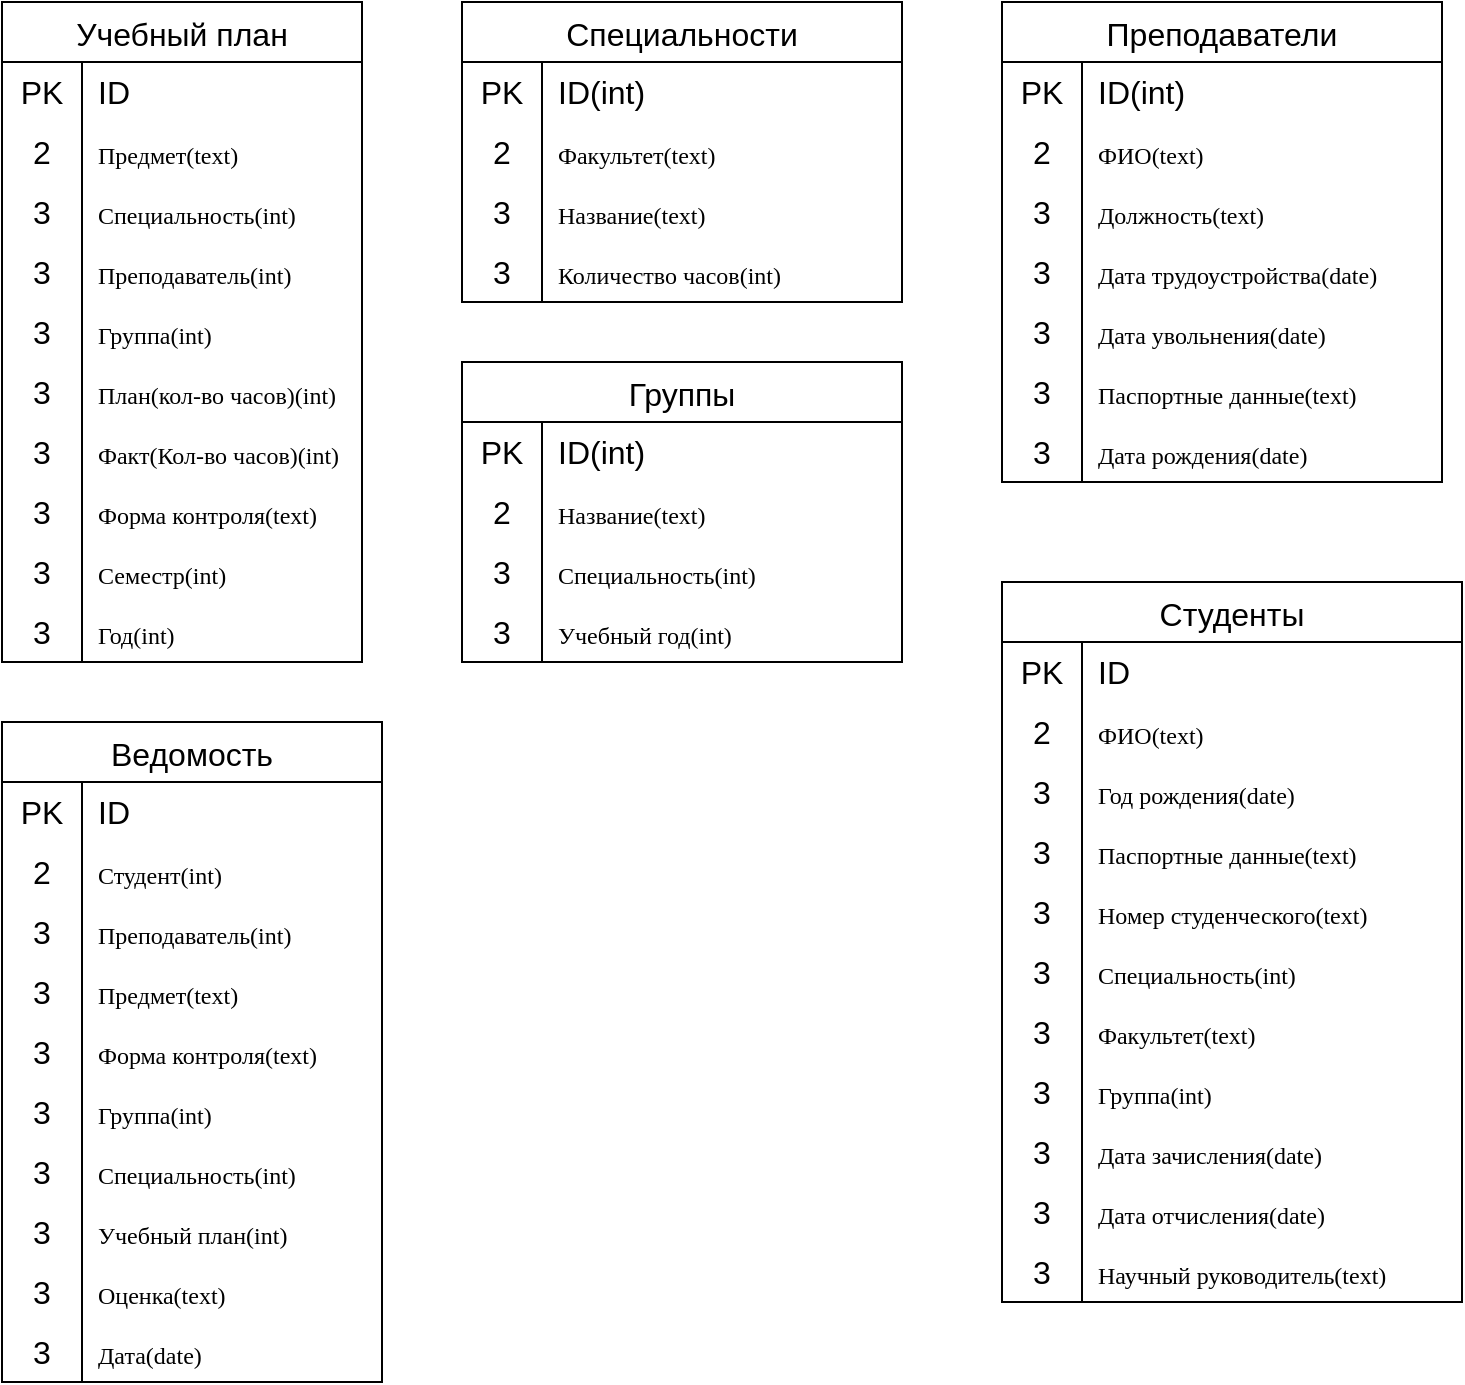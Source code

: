 <mxfile version="24.3.1" type="github">
  <diagram name="Page-1" id="2ca16b54-16f6-2749-3443-fa8db7711227">
    <mxGraphModel dx="772" dy="1377" grid="1" gridSize="10" guides="1" tooltips="1" connect="1" arrows="1" fold="1" page="1" pageScale="1" pageWidth="1100" pageHeight="850" background="none" math="0" shadow="0">
      <root>
        <mxCell id="0" />
        <mxCell id="1" parent="0" />
        <mxCell id="u-qPDip1wJhZ4_mHXigb-9" value="Учебный план" style="shape=table;startSize=30;container=1;collapsible=0;childLayout=tableLayout;fixedRows=1;rowLines=0;fontStyle=0;strokeColor=default;fontSize=16;" vertex="1" parent="1">
          <mxGeometry x="100" y="-800" width="180" height="330" as="geometry" />
        </mxCell>
        <mxCell id="u-qPDip1wJhZ4_mHXigb-10" value="" style="shape=tableRow;horizontal=0;startSize=0;swimlaneHead=0;swimlaneBody=0;top=0;left=0;bottom=0;right=0;collapsible=0;dropTarget=0;fillColor=none;points=[[0,0.5],[1,0.5]];portConstraint=eastwest;strokeColor=inherit;fontSize=16;" vertex="1" parent="u-qPDip1wJhZ4_mHXigb-9">
          <mxGeometry y="30" width="180" height="30" as="geometry" />
        </mxCell>
        <mxCell id="u-qPDip1wJhZ4_mHXigb-11" value="PK" style="shape=partialRectangle;html=1;whiteSpace=wrap;connectable=0;fillColor=none;top=0;left=0;bottom=0;right=0;overflow=hidden;pointerEvents=1;strokeColor=inherit;fontSize=16;" vertex="1" parent="u-qPDip1wJhZ4_mHXigb-10">
          <mxGeometry width="40" height="30" as="geometry">
            <mxRectangle width="40" height="30" as="alternateBounds" />
          </mxGeometry>
        </mxCell>
        <mxCell id="u-qPDip1wJhZ4_mHXigb-12" value="ID" style="shape=partialRectangle;html=1;whiteSpace=wrap;connectable=0;fillColor=none;top=0;left=0;bottom=0;right=0;align=left;spacingLeft=6;overflow=hidden;strokeColor=inherit;fontSize=16;" vertex="1" parent="u-qPDip1wJhZ4_mHXigb-10">
          <mxGeometry x="40" width="140" height="30" as="geometry">
            <mxRectangle width="140" height="30" as="alternateBounds" />
          </mxGeometry>
        </mxCell>
        <mxCell id="u-qPDip1wJhZ4_mHXigb-13" value="" style="shape=tableRow;horizontal=0;startSize=0;swimlaneHead=0;swimlaneBody=0;top=0;left=0;bottom=0;right=0;collapsible=0;dropTarget=0;fillColor=none;points=[[0,0.5],[1,0.5]];portConstraint=eastwest;strokeColor=inherit;fontSize=16;" vertex="1" parent="u-qPDip1wJhZ4_mHXigb-9">
          <mxGeometry y="60" width="180" height="30" as="geometry" />
        </mxCell>
        <mxCell id="u-qPDip1wJhZ4_mHXigb-14" value="2" style="shape=partialRectangle;html=1;whiteSpace=wrap;connectable=0;fillColor=none;top=0;left=0;bottom=0;right=0;overflow=hidden;strokeColor=inherit;fontSize=16;" vertex="1" parent="u-qPDip1wJhZ4_mHXigb-13">
          <mxGeometry width="40" height="30" as="geometry">
            <mxRectangle width="40" height="30" as="alternateBounds" />
          </mxGeometry>
        </mxCell>
        <mxCell id="u-qPDip1wJhZ4_mHXigb-15" value="&lt;span style=&quot;font-family: Verdana; font-size: 12px; text-wrap: nowrap;&quot;&gt;Предмет(text)&lt;/span&gt;" style="shape=partialRectangle;html=1;whiteSpace=wrap;connectable=0;fillColor=none;top=0;left=0;bottom=0;right=0;align=left;spacingLeft=6;overflow=hidden;strokeColor=inherit;fontSize=16;" vertex="1" parent="u-qPDip1wJhZ4_mHXigb-13">
          <mxGeometry x="40" width="140" height="30" as="geometry">
            <mxRectangle width="140" height="30" as="alternateBounds" />
          </mxGeometry>
        </mxCell>
        <mxCell id="u-qPDip1wJhZ4_mHXigb-16" value="" style="shape=tableRow;horizontal=0;startSize=0;swimlaneHead=0;swimlaneBody=0;top=0;left=0;bottom=0;right=0;collapsible=0;dropTarget=0;fillColor=none;points=[[0,0.5],[1,0.5]];portConstraint=eastwest;strokeColor=inherit;fontSize=16;" vertex="1" parent="u-qPDip1wJhZ4_mHXigb-9">
          <mxGeometry y="90" width="180" height="30" as="geometry" />
        </mxCell>
        <mxCell id="u-qPDip1wJhZ4_mHXigb-17" value="3" style="shape=partialRectangle;html=1;whiteSpace=wrap;connectable=0;fillColor=none;top=0;left=0;bottom=0;right=0;overflow=hidden;strokeColor=inherit;fontSize=16;" vertex="1" parent="u-qPDip1wJhZ4_mHXigb-16">
          <mxGeometry width="40" height="30" as="geometry">
            <mxRectangle width="40" height="30" as="alternateBounds" />
          </mxGeometry>
        </mxCell>
        <mxCell id="u-qPDip1wJhZ4_mHXigb-18" value="&lt;span style=&quot;font-family: Verdana; font-size: 12px; text-wrap: nowrap;&quot;&gt;Специальность(int)&lt;/span&gt;" style="shape=partialRectangle;html=1;whiteSpace=wrap;connectable=0;fillColor=none;top=0;left=0;bottom=0;right=0;align=left;spacingLeft=6;overflow=hidden;strokeColor=inherit;fontSize=16;" vertex="1" parent="u-qPDip1wJhZ4_mHXigb-16">
          <mxGeometry x="40" width="140" height="30" as="geometry">
            <mxRectangle width="140" height="30" as="alternateBounds" />
          </mxGeometry>
        </mxCell>
        <mxCell id="u-qPDip1wJhZ4_mHXigb-19" value="" style="shape=tableRow;horizontal=0;startSize=0;swimlaneHead=0;swimlaneBody=0;top=0;left=0;bottom=0;right=0;collapsible=0;dropTarget=0;fillColor=none;points=[[0,0.5],[1,0.5]];portConstraint=eastwest;strokeColor=inherit;fontSize=16;" vertex="1" parent="u-qPDip1wJhZ4_mHXigb-9">
          <mxGeometry y="120" width="180" height="30" as="geometry" />
        </mxCell>
        <mxCell id="u-qPDip1wJhZ4_mHXigb-20" value="3" style="shape=partialRectangle;html=1;whiteSpace=wrap;connectable=0;fillColor=none;top=0;left=0;bottom=0;right=0;overflow=hidden;strokeColor=inherit;fontSize=16;" vertex="1" parent="u-qPDip1wJhZ4_mHXigb-19">
          <mxGeometry width="40" height="30" as="geometry">
            <mxRectangle width="40" height="30" as="alternateBounds" />
          </mxGeometry>
        </mxCell>
        <mxCell id="u-qPDip1wJhZ4_mHXigb-21" value="&lt;span style=&quot;font-family: Verdana; font-size: 12px; text-wrap: nowrap;&quot;&gt;Преподаватель(int)&lt;/span&gt;" style="shape=partialRectangle;html=1;whiteSpace=wrap;connectable=0;fillColor=none;top=0;left=0;bottom=0;right=0;align=left;spacingLeft=6;overflow=hidden;strokeColor=inherit;fontSize=16;" vertex="1" parent="u-qPDip1wJhZ4_mHXigb-19">
          <mxGeometry x="40" width="140" height="30" as="geometry">
            <mxRectangle width="140" height="30" as="alternateBounds" />
          </mxGeometry>
        </mxCell>
        <mxCell id="u-qPDip1wJhZ4_mHXigb-22" value="" style="shape=tableRow;horizontal=0;startSize=0;swimlaneHead=0;swimlaneBody=0;top=0;left=0;bottom=0;right=0;collapsible=0;dropTarget=0;fillColor=none;points=[[0,0.5],[1,0.5]];portConstraint=eastwest;strokeColor=inherit;fontSize=16;" vertex="1" parent="u-qPDip1wJhZ4_mHXigb-9">
          <mxGeometry y="150" width="180" height="30" as="geometry" />
        </mxCell>
        <mxCell id="u-qPDip1wJhZ4_mHXigb-23" value="3" style="shape=partialRectangle;html=1;whiteSpace=wrap;connectable=0;fillColor=none;top=0;left=0;bottom=0;right=0;overflow=hidden;strokeColor=inherit;fontSize=16;" vertex="1" parent="u-qPDip1wJhZ4_mHXigb-22">
          <mxGeometry width="40" height="30" as="geometry">
            <mxRectangle width="40" height="30" as="alternateBounds" />
          </mxGeometry>
        </mxCell>
        <mxCell id="u-qPDip1wJhZ4_mHXigb-24" value="&lt;span style=&quot;font-family: Verdana; font-size: 12px; text-wrap: nowrap;&quot;&gt;Группа(int)&lt;/span&gt;" style="shape=partialRectangle;html=1;whiteSpace=wrap;connectable=0;fillColor=none;top=0;left=0;bottom=0;right=0;align=left;spacingLeft=6;overflow=hidden;strokeColor=inherit;fontSize=16;" vertex="1" parent="u-qPDip1wJhZ4_mHXigb-22">
          <mxGeometry x="40" width="140" height="30" as="geometry">
            <mxRectangle width="140" height="30" as="alternateBounds" />
          </mxGeometry>
        </mxCell>
        <mxCell id="u-qPDip1wJhZ4_mHXigb-25" value="" style="shape=tableRow;horizontal=0;startSize=0;swimlaneHead=0;swimlaneBody=0;top=0;left=0;bottom=0;right=0;collapsible=0;dropTarget=0;fillColor=none;points=[[0,0.5],[1,0.5]];portConstraint=eastwest;strokeColor=inherit;fontSize=16;" vertex="1" parent="u-qPDip1wJhZ4_mHXigb-9">
          <mxGeometry y="180" width="180" height="30" as="geometry" />
        </mxCell>
        <mxCell id="u-qPDip1wJhZ4_mHXigb-26" value="3" style="shape=partialRectangle;html=1;whiteSpace=wrap;connectable=0;fillColor=none;top=0;left=0;bottom=0;right=0;overflow=hidden;strokeColor=inherit;fontSize=16;" vertex="1" parent="u-qPDip1wJhZ4_mHXigb-25">
          <mxGeometry width="40" height="30" as="geometry">
            <mxRectangle width="40" height="30" as="alternateBounds" />
          </mxGeometry>
        </mxCell>
        <mxCell id="u-qPDip1wJhZ4_mHXigb-27" value="&lt;span style=&quot;font-family: Verdana; font-size: 12px; text-wrap: nowrap;&quot;&gt;План(кол-во часов)(int)&lt;/span&gt;" style="shape=partialRectangle;html=1;whiteSpace=wrap;connectable=0;fillColor=none;top=0;left=0;bottom=0;right=0;align=left;spacingLeft=6;overflow=hidden;strokeColor=inherit;fontSize=16;" vertex="1" parent="u-qPDip1wJhZ4_mHXigb-25">
          <mxGeometry x="40" width="140" height="30" as="geometry">
            <mxRectangle width="140" height="30" as="alternateBounds" />
          </mxGeometry>
        </mxCell>
        <mxCell id="u-qPDip1wJhZ4_mHXigb-28" value="" style="shape=tableRow;horizontal=0;startSize=0;swimlaneHead=0;swimlaneBody=0;top=0;left=0;bottom=0;right=0;collapsible=0;dropTarget=0;fillColor=none;points=[[0,0.5],[1,0.5]];portConstraint=eastwest;strokeColor=inherit;fontSize=16;" vertex="1" parent="u-qPDip1wJhZ4_mHXigb-9">
          <mxGeometry y="210" width="180" height="30" as="geometry" />
        </mxCell>
        <mxCell id="u-qPDip1wJhZ4_mHXigb-29" value="3" style="shape=partialRectangle;html=1;whiteSpace=wrap;connectable=0;fillColor=none;top=0;left=0;bottom=0;right=0;overflow=hidden;strokeColor=inherit;fontSize=16;" vertex="1" parent="u-qPDip1wJhZ4_mHXigb-28">
          <mxGeometry width="40" height="30" as="geometry">
            <mxRectangle width="40" height="30" as="alternateBounds" />
          </mxGeometry>
        </mxCell>
        <mxCell id="u-qPDip1wJhZ4_mHXigb-30" value="&lt;span style=&quot;font-family: Verdana; font-size: 12px; text-wrap: nowrap;&quot;&gt;Факт(Кол-во часов)(int)&lt;/span&gt;" style="shape=partialRectangle;html=1;whiteSpace=wrap;connectable=0;fillColor=none;top=0;left=0;bottom=0;right=0;align=left;spacingLeft=6;overflow=hidden;strokeColor=inherit;fontSize=16;" vertex="1" parent="u-qPDip1wJhZ4_mHXigb-28">
          <mxGeometry x="40" width="140" height="30" as="geometry">
            <mxRectangle width="140" height="30" as="alternateBounds" />
          </mxGeometry>
        </mxCell>
        <mxCell id="u-qPDip1wJhZ4_mHXigb-31" value="" style="shape=tableRow;horizontal=0;startSize=0;swimlaneHead=0;swimlaneBody=0;top=0;left=0;bottom=0;right=0;collapsible=0;dropTarget=0;fillColor=none;points=[[0,0.5],[1,0.5]];portConstraint=eastwest;strokeColor=inherit;fontSize=16;" vertex="1" parent="u-qPDip1wJhZ4_mHXigb-9">
          <mxGeometry y="240" width="180" height="30" as="geometry" />
        </mxCell>
        <mxCell id="u-qPDip1wJhZ4_mHXigb-32" value="3" style="shape=partialRectangle;html=1;whiteSpace=wrap;connectable=0;fillColor=none;top=0;left=0;bottom=0;right=0;overflow=hidden;strokeColor=inherit;fontSize=16;" vertex="1" parent="u-qPDip1wJhZ4_mHXigb-31">
          <mxGeometry width="40" height="30" as="geometry">
            <mxRectangle width="40" height="30" as="alternateBounds" />
          </mxGeometry>
        </mxCell>
        <mxCell id="u-qPDip1wJhZ4_mHXigb-33" value="&lt;span style=&quot;font-family: Verdana; font-size: 12px; text-wrap: nowrap;&quot;&gt;Форма контроля(text)&lt;/span&gt;" style="shape=partialRectangle;html=1;whiteSpace=wrap;connectable=0;fillColor=none;top=0;left=0;bottom=0;right=0;align=left;spacingLeft=6;overflow=hidden;strokeColor=inherit;fontSize=16;" vertex="1" parent="u-qPDip1wJhZ4_mHXigb-31">
          <mxGeometry x="40" width="140" height="30" as="geometry">
            <mxRectangle width="140" height="30" as="alternateBounds" />
          </mxGeometry>
        </mxCell>
        <mxCell id="u-qPDip1wJhZ4_mHXigb-34" value="" style="shape=tableRow;horizontal=0;startSize=0;swimlaneHead=0;swimlaneBody=0;top=0;left=0;bottom=0;right=0;collapsible=0;dropTarget=0;fillColor=none;points=[[0,0.5],[1,0.5]];portConstraint=eastwest;strokeColor=inherit;fontSize=16;" vertex="1" parent="u-qPDip1wJhZ4_mHXigb-9">
          <mxGeometry y="270" width="180" height="30" as="geometry" />
        </mxCell>
        <mxCell id="u-qPDip1wJhZ4_mHXigb-35" value="3" style="shape=partialRectangle;html=1;whiteSpace=wrap;connectable=0;fillColor=none;top=0;left=0;bottom=0;right=0;overflow=hidden;strokeColor=inherit;fontSize=16;" vertex="1" parent="u-qPDip1wJhZ4_mHXigb-34">
          <mxGeometry width="40" height="30" as="geometry">
            <mxRectangle width="40" height="30" as="alternateBounds" />
          </mxGeometry>
        </mxCell>
        <mxCell id="u-qPDip1wJhZ4_mHXigb-36" value="&lt;span style=&quot;font-family: Verdana; font-size: 12px; text-wrap: nowrap;&quot;&gt;Семестр(int)&lt;/span&gt;" style="shape=partialRectangle;html=1;whiteSpace=wrap;connectable=0;fillColor=none;top=0;left=0;bottom=0;right=0;align=left;spacingLeft=6;overflow=hidden;strokeColor=inherit;fontSize=16;" vertex="1" parent="u-qPDip1wJhZ4_mHXigb-34">
          <mxGeometry x="40" width="140" height="30" as="geometry">
            <mxRectangle width="140" height="30" as="alternateBounds" />
          </mxGeometry>
        </mxCell>
        <mxCell id="u-qPDip1wJhZ4_mHXigb-37" value="" style="shape=tableRow;horizontal=0;startSize=0;swimlaneHead=0;swimlaneBody=0;top=0;left=0;bottom=0;right=0;collapsible=0;dropTarget=0;fillColor=none;points=[[0,0.5],[1,0.5]];portConstraint=eastwest;strokeColor=inherit;fontSize=16;" vertex="1" parent="u-qPDip1wJhZ4_mHXigb-9">
          <mxGeometry y="300" width="180" height="30" as="geometry" />
        </mxCell>
        <mxCell id="u-qPDip1wJhZ4_mHXigb-38" value="3" style="shape=partialRectangle;html=1;whiteSpace=wrap;connectable=0;fillColor=none;top=0;left=0;bottom=0;right=0;overflow=hidden;strokeColor=inherit;fontSize=16;" vertex="1" parent="u-qPDip1wJhZ4_mHXigb-37">
          <mxGeometry width="40" height="30" as="geometry">
            <mxRectangle width="40" height="30" as="alternateBounds" />
          </mxGeometry>
        </mxCell>
        <mxCell id="u-qPDip1wJhZ4_mHXigb-39" value="&lt;span style=&quot;font-family: Verdana; font-size: 12px; text-wrap: nowrap;&quot;&gt;Год(int)&lt;/span&gt;" style="shape=partialRectangle;html=1;whiteSpace=wrap;connectable=0;fillColor=none;top=0;left=0;bottom=0;right=0;align=left;spacingLeft=6;overflow=hidden;strokeColor=inherit;fontSize=16;" vertex="1" parent="u-qPDip1wJhZ4_mHXigb-37">
          <mxGeometry x="40" width="140" height="30" as="geometry">
            <mxRectangle width="140" height="30" as="alternateBounds" />
          </mxGeometry>
        </mxCell>
        <mxCell id="u-qPDip1wJhZ4_mHXigb-40" value="Ведомость" style="shape=table;startSize=30;container=1;collapsible=0;childLayout=tableLayout;fixedRows=1;rowLines=0;fontStyle=0;strokeColor=default;fontSize=16;" vertex="1" parent="1">
          <mxGeometry x="100" y="-440" width="190" height="330" as="geometry" />
        </mxCell>
        <mxCell id="u-qPDip1wJhZ4_mHXigb-41" value="" style="shape=tableRow;horizontal=0;startSize=0;swimlaneHead=0;swimlaneBody=0;top=0;left=0;bottom=0;right=0;collapsible=0;dropTarget=0;fillColor=none;points=[[0,0.5],[1,0.5]];portConstraint=eastwest;strokeColor=inherit;fontSize=16;" vertex="1" parent="u-qPDip1wJhZ4_mHXigb-40">
          <mxGeometry y="30" width="190" height="30" as="geometry" />
        </mxCell>
        <mxCell id="u-qPDip1wJhZ4_mHXigb-42" value="PK" style="shape=partialRectangle;html=1;whiteSpace=wrap;connectable=0;fillColor=none;top=0;left=0;bottom=0;right=0;overflow=hidden;pointerEvents=1;strokeColor=inherit;fontSize=16;" vertex="1" parent="u-qPDip1wJhZ4_mHXigb-41">
          <mxGeometry width="40" height="30" as="geometry">
            <mxRectangle width="40" height="30" as="alternateBounds" />
          </mxGeometry>
        </mxCell>
        <mxCell id="u-qPDip1wJhZ4_mHXigb-43" value="ID" style="shape=partialRectangle;html=1;whiteSpace=wrap;connectable=0;fillColor=none;top=0;left=0;bottom=0;right=0;align=left;spacingLeft=6;overflow=hidden;strokeColor=inherit;fontSize=16;" vertex="1" parent="u-qPDip1wJhZ4_mHXigb-41">
          <mxGeometry x="40" width="150" height="30" as="geometry">
            <mxRectangle width="150" height="30" as="alternateBounds" />
          </mxGeometry>
        </mxCell>
        <mxCell id="u-qPDip1wJhZ4_mHXigb-44" value="" style="shape=tableRow;horizontal=0;startSize=0;swimlaneHead=0;swimlaneBody=0;top=0;left=0;bottom=0;right=0;collapsible=0;dropTarget=0;fillColor=none;points=[[0,0.5],[1,0.5]];portConstraint=eastwest;strokeColor=inherit;fontSize=16;" vertex="1" parent="u-qPDip1wJhZ4_mHXigb-40">
          <mxGeometry y="60" width="190" height="30" as="geometry" />
        </mxCell>
        <mxCell id="u-qPDip1wJhZ4_mHXigb-45" value="2" style="shape=partialRectangle;html=1;whiteSpace=wrap;connectable=0;fillColor=none;top=0;left=0;bottom=0;right=0;overflow=hidden;strokeColor=inherit;fontSize=16;" vertex="1" parent="u-qPDip1wJhZ4_mHXigb-44">
          <mxGeometry width="40" height="30" as="geometry">
            <mxRectangle width="40" height="30" as="alternateBounds" />
          </mxGeometry>
        </mxCell>
        <mxCell id="u-qPDip1wJhZ4_mHXigb-46" value="&lt;span style=&quot;font-family: Verdana; font-size: 12px; text-wrap: nowrap;&quot;&gt;Студент(int)&lt;/span&gt;" style="shape=partialRectangle;html=1;whiteSpace=wrap;connectable=0;fillColor=none;top=0;left=0;bottom=0;right=0;align=left;spacingLeft=6;overflow=hidden;strokeColor=inherit;fontSize=16;" vertex="1" parent="u-qPDip1wJhZ4_mHXigb-44">
          <mxGeometry x="40" width="150" height="30" as="geometry">
            <mxRectangle width="150" height="30" as="alternateBounds" />
          </mxGeometry>
        </mxCell>
        <mxCell id="u-qPDip1wJhZ4_mHXigb-47" value="" style="shape=tableRow;horizontal=0;startSize=0;swimlaneHead=0;swimlaneBody=0;top=0;left=0;bottom=0;right=0;collapsible=0;dropTarget=0;fillColor=none;points=[[0,0.5],[1,0.5]];portConstraint=eastwest;strokeColor=inherit;fontSize=16;" vertex="1" parent="u-qPDip1wJhZ4_mHXigb-40">
          <mxGeometry y="90" width="190" height="30" as="geometry" />
        </mxCell>
        <mxCell id="u-qPDip1wJhZ4_mHXigb-48" value="3" style="shape=partialRectangle;html=1;whiteSpace=wrap;connectable=0;fillColor=none;top=0;left=0;bottom=0;right=0;overflow=hidden;strokeColor=inherit;fontSize=16;" vertex="1" parent="u-qPDip1wJhZ4_mHXigb-47">
          <mxGeometry width="40" height="30" as="geometry">
            <mxRectangle width="40" height="30" as="alternateBounds" />
          </mxGeometry>
        </mxCell>
        <mxCell id="u-qPDip1wJhZ4_mHXigb-49" value="&lt;span style=&quot;font-family: Verdana; font-size: 12px; text-wrap: nowrap;&quot;&gt;Преподаватель(int)&lt;/span&gt;" style="shape=partialRectangle;html=1;whiteSpace=wrap;connectable=0;fillColor=none;top=0;left=0;bottom=0;right=0;align=left;spacingLeft=6;overflow=hidden;strokeColor=inherit;fontSize=16;" vertex="1" parent="u-qPDip1wJhZ4_mHXigb-47">
          <mxGeometry x="40" width="150" height="30" as="geometry">
            <mxRectangle width="150" height="30" as="alternateBounds" />
          </mxGeometry>
        </mxCell>
        <mxCell id="u-qPDip1wJhZ4_mHXigb-50" value="" style="shape=tableRow;horizontal=0;startSize=0;swimlaneHead=0;swimlaneBody=0;top=0;left=0;bottom=0;right=0;collapsible=0;dropTarget=0;fillColor=none;points=[[0,0.5],[1,0.5]];portConstraint=eastwest;strokeColor=inherit;fontSize=16;" vertex="1" parent="u-qPDip1wJhZ4_mHXigb-40">
          <mxGeometry y="120" width="190" height="30" as="geometry" />
        </mxCell>
        <mxCell id="u-qPDip1wJhZ4_mHXigb-51" value="3" style="shape=partialRectangle;html=1;whiteSpace=wrap;connectable=0;fillColor=none;top=0;left=0;bottom=0;right=0;overflow=hidden;strokeColor=inherit;fontSize=16;" vertex="1" parent="u-qPDip1wJhZ4_mHXigb-50">
          <mxGeometry width="40" height="30" as="geometry">
            <mxRectangle width="40" height="30" as="alternateBounds" />
          </mxGeometry>
        </mxCell>
        <mxCell id="u-qPDip1wJhZ4_mHXigb-52" value="&lt;span style=&quot;font-family: Verdana; font-size: 12px; text-wrap: nowrap;&quot;&gt;Предмет(text)&lt;/span&gt;" style="shape=partialRectangle;html=1;whiteSpace=wrap;connectable=0;fillColor=none;top=0;left=0;bottom=0;right=0;align=left;spacingLeft=6;overflow=hidden;strokeColor=inherit;fontSize=16;" vertex="1" parent="u-qPDip1wJhZ4_mHXigb-50">
          <mxGeometry x="40" width="150" height="30" as="geometry">
            <mxRectangle width="150" height="30" as="alternateBounds" />
          </mxGeometry>
        </mxCell>
        <mxCell id="u-qPDip1wJhZ4_mHXigb-53" value="" style="shape=tableRow;horizontal=0;startSize=0;swimlaneHead=0;swimlaneBody=0;top=0;left=0;bottom=0;right=0;collapsible=0;dropTarget=0;fillColor=none;points=[[0,0.5],[1,0.5]];portConstraint=eastwest;strokeColor=inherit;fontSize=16;" vertex="1" parent="u-qPDip1wJhZ4_mHXigb-40">
          <mxGeometry y="150" width="190" height="30" as="geometry" />
        </mxCell>
        <mxCell id="u-qPDip1wJhZ4_mHXigb-54" value="3" style="shape=partialRectangle;html=1;whiteSpace=wrap;connectable=0;fillColor=none;top=0;left=0;bottom=0;right=0;overflow=hidden;strokeColor=inherit;fontSize=16;" vertex="1" parent="u-qPDip1wJhZ4_mHXigb-53">
          <mxGeometry width="40" height="30" as="geometry">
            <mxRectangle width="40" height="30" as="alternateBounds" />
          </mxGeometry>
        </mxCell>
        <mxCell id="u-qPDip1wJhZ4_mHXigb-55" value="&lt;span style=&quot;font-family: Verdana; font-size: 12px; text-wrap: nowrap;&quot;&gt;Форма контроля(text)&lt;/span&gt;" style="shape=partialRectangle;html=1;whiteSpace=wrap;connectable=0;fillColor=none;top=0;left=0;bottom=0;right=0;align=left;spacingLeft=6;overflow=hidden;strokeColor=inherit;fontSize=16;" vertex="1" parent="u-qPDip1wJhZ4_mHXigb-53">
          <mxGeometry x="40" width="150" height="30" as="geometry">
            <mxRectangle width="150" height="30" as="alternateBounds" />
          </mxGeometry>
        </mxCell>
        <mxCell id="u-qPDip1wJhZ4_mHXigb-56" value="" style="shape=tableRow;horizontal=0;startSize=0;swimlaneHead=0;swimlaneBody=0;top=0;left=0;bottom=0;right=0;collapsible=0;dropTarget=0;fillColor=none;points=[[0,0.5],[1,0.5]];portConstraint=eastwest;strokeColor=inherit;fontSize=16;" vertex="1" parent="u-qPDip1wJhZ4_mHXigb-40">
          <mxGeometry y="180" width="190" height="30" as="geometry" />
        </mxCell>
        <mxCell id="u-qPDip1wJhZ4_mHXigb-57" value="3" style="shape=partialRectangle;html=1;whiteSpace=wrap;connectable=0;fillColor=none;top=0;left=0;bottom=0;right=0;overflow=hidden;strokeColor=inherit;fontSize=16;" vertex="1" parent="u-qPDip1wJhZ4_mHXigb-56">
          <mxGeometry width="40" height="30" as="geometry">
            <mxRectangle width="40" height="30" as="alternateBounds" />
          </mxGeometry>
        </mxCell>
        <mxCell id="u-qPDip1wJhZ4_mHXigb-58" value="&lt;span style=&quot;font-family: Verdana; font-size: 12px; text-wrap: nowrap;&quot;&gt;Группа(int)&lt;/span&gt;" style="shape=partialRectangle;html=1;whiteSpace=wrap;connectable=0;fillColor=none;top=0;left=0;bottom=0;right=0;align=left;spacingLeft=6;overflow=hidden;strokeColor=inherit;fontSize=16;" vertex="1" parent="u-qPDip1wJhZ4_mHXigb-56">
          <mxGeometry x="40" width="150" height="30" as="geometry">
            <mxRectangle width="150" height="30" as="alternateBounds" />
          </mxGeometry>
        </mxCell>
        <mxCell id="u-qPDip1wJhZ4_mHXigb-59" value="" style="shape=tableRow;horizontal=0;startSize=0;swimlaneHead=0;swimlaneBody=0;top=0;left=0;bottom=0;right=0;collapsible=0;dropTarget=0;fillColor=none;points=[[0,0.5],[1,0.5]];portConstraint=eastwest;strokeColor=inherit;fontSize=16;" vertex="1" parent="u-qPDip1wJhZ4_mHXigb-40">
          <mxGeometry y="210" width="190" height="30" as="geometry" />
        </mxCell>
        <mxCell id="u-qPDip1wJhZ4_mHXigb-60" value="3" style="shape=partialRectangle;html=1;whiteSpace=wrap;connectable=0;fillColor=none;top=0;left=0;bottom=0;right=0;overflow=hidden;strokeColor=inherit;fontSize=16;" vertex="1" parent="u-qPDip1wJhZ4_mHXigb-59">
          <mxGeometry width="40" height="30" as="geometry">
            <mxRectangle width="40" height="30" as="alternateBounds" />
          </mxGeometry>
        </mxCell>
        <mxCell id="u-qPDip1wJhZ4_mHXigb-61" value="&lt;span style=&quot;font-family: Verdana; font-size: 12px; text-wrap: nowrap;&quot;&gt;Специальность(int)&lt;/span&gt;" style="shape=partialRectangle;html=1;whiteSpace=wrap;connectable=0;fillColor=none;top=0;left=0;bottom=0;right=0;align=left;spacingLeft=6;overflow=hidden;strokeColor=inherit;fontSize=16;" vertex="1" parent="u-qPDip1wJhZ4_mHXigb-59">
          <mxGeometry x="40" width="150" height="30" as="geometry">
            <mxRectangle width="150" height="30" as="alternateBounds" />
          </mxGeometry>
        </mxCell>
        <mxCell id="u-qPDip1wJhZ4_mHXigb-62" value="" style="shape=tableRow;horizontal=0;startSize=0;swimlaneHead=0;swimlaneBody=0;top=0;left=0;bottom=0;right=0;collapsible=0;dropTarget=0;fillColor=none;points=[[0,0.5],[1,0.5]];portConstraint=eastwest;strokeColor=inherit;fontSize=16;" vertex="1" parent="u-qPDip1wJhZ4_mHXigb-40">
          <mxGeometry y="240" width="190" height="30" as="geometry" />
        </mxCell>
        <mxCell id="u-qPDip1wJhZ4_mHXigb-63" value="3" style="shape=partialRectangle;html=1;whiteSpace=wrap;connectable=0;fillColor=none;top=0;left=0;bottom=0;right=0;overflow=hidden;strokeColor=inherit;fontSize=16;" vertex="1" parent="u-qPDip1wJhZ4_mHXigb-62">
          <mxGeometry width="40" height="30" as="geometry">
            <mxRectangle width="40" height="30" as="alternateBounds" />
          </mxGeometry>
        </mxCell>
        <mxCell id="u-qPDip1wJhZ4_mHXigb-64" value="&lt;span style=&quot;font-family: Verdana; font-size: 12px; text-wrap: nowrap;&quot;&gt;Учебный план(int)&lt;/span&gt;" style="shape=partialRectangle;html=1;whiteSpace=wrap;connectable=0;fillColor=none;top=0;left=0;bottom=0;right=0;align=left;spacingLeft=6;overflow=hidden;strokeColor=inherit;fontSize=16;" vertex="1" parent="u-qPDip1wJhZ4_mHXigb-62">
          <mxGeometry x="40" width="150" height="30" as="geometry">
            <mxRectangle width="150" height="30" as="alternateBounds" />
          </mxGeometry>
        </mxCell>
        <mxCell id="u-qPDip1wJhZ4_mHXigb-65" value="" style="shape=tableRow;horizontal=0;startSize=0;swimlaneHead=0;swimlaneBody=0;top=0;left=0;bottom=0;right=0;collapsible=0;dropTarget=0;fillColor=none;points=[[0,0.5],[1,0.5]];portConstraint=eastwest;strokeColor=inherit;fontSize=16;" vertex="1" parent="u-qPDip1wJhZ4_mHXigb-40">
          <mxGeometry y="270" width="190" height="30" as="geometry" />
        </mxCell>
        <mxCell id="u-qPDip1wJhZ4_mHXigb-66" value="3" style="shape=partialRectangle;html=1;whiteSpace=wrap;connectable=0;fillColor=none;top=0;left=0;bottom=0;right=0;overflow=hidden;strokeColor=inherit;fontSize=16;" vertex="1" parent="u-qPDip1wJhZ4_mHXigb-65">
          <mxGeometry width="40" height="30" as="geometry">
            <mxRectangle width="40" height="30" as="alternateBounds" />
          </mxGeometry>
        </mxCell>
        <mxCell id="u-qPDip1wJhZ4_mHXigb-67" value="&lt;span style=&quot;font-family: Verdana; font-size: 12px; text-wrap: nowrap;&quot;&gt;Оценка(text)&lt;/span&gt;" style="shape=partialRectangle;html=1;whiteSpace=wrap;connectable=0;fillColor=none;top=0;left=0;bottom=0;right=0;align=left;spacingLeft=6;overflow=hidden;strokeColor=inherit;fontSize=16;" vertex="1" parent="u-qPDip1wJhZ4_mHXigb-65">
          <mxGeometry x="40" width="150" height="30" as="geometry">
            <mxRectangle width="150" height="30" as="alternateBounds" />
          </mxGeometry>
        </mxCell>
        <mxCell id="u-qPDip1wJhZ4_mHXigb-68" value="" style="shape=tableRow;horizontal=0;startSize=0;swimlaneHead=0;swimlaneBody=0;top=0;left=0;bottom=0;right=0;collapsible=0;dropTarget=0;fillColor=none;points=[[0,0.5],[1,0.5]];portConstraint=eastwest;strokeColor=inherit;fontSize=16;" vertex="1" parent="u-qPDip1wJhZ4_mHXigb-40">
          <mxGeometry y="300" width="190" height="30" as="geometry" />
        </mxCell>
        <mxCell id="u-qPDip1wJhZ4_mHXigb-69" value="3" style="shape=partialRectangle;html=1;whiteSpace=wrap;connectable=0;fillColor=none;top=0;left=0;bottom=0;right=0;overflow=hidden;strokeColor=inherit;fontSize=16;" vertex="1" parent="u-qPDip1wJhZ4_mHXigb-68">
          <mxGeometry width="40" height="30" as="geometry">
            <mxRectangle width="40" height="30" as="alternateBounds" />
          </mxGeometry>
        </mxCell>
        <mxCell id="u-qPDip1wJhZ4_mHXigb-70" value="&lt;span style=&quot;font-family: Verdana; font-size: 12px; text-wrap: nowrap;&quot;&gt;Дата(date)&lt;/span&gt;" style="shape=partialRectangle;html=1;whiteSpace=wrap;connectable=0;fillColor=none;top=0;left=0;bottom=0;right=0;align=left;spacingLeft=6;overflow=hidden;strokeColor=inherit;fontSize=16;" vertex="1" parent="u-qPDip1wJhZ4_mHXigb-68">
          <mxGeometry x="40" width="150" height="30" as="geometry">
            <mxRectangle width="150" height="30" as="alternateBounds" />
          </mxGeometry>
        </mxCell>
        <mxCell id="u-qPDip1wJhZ4_mHXigb-72" value="Студенты" style="shape=table;startSize=30;container=1;collapsible=0;childLayout=tableLayout;fixedRows=1;rowLines=0;fontStyle=0;strokeColor=default;fontSize=16;" vertex="1" parent="1">
          <mxGeometry x="600" y="-510" width="230" height="360" as="geometry" />
        </mxCell>
        <mxCell id="u-qPDip1wJhZ4_mHXigb-73" value="" style="shape=tableRow;horizontal=0;startSize=0;swimlaneHead=0;swimlaneBody=0;top=0;left=0;bottom=0;right=0;collapsible=0;dropTarget=0;fillColor=none;points=[[0,0.5],[1,0.5]];portConstraint=eastwest;strokeColor=inherit;fontSize=16;" vertex="1" parent="u-qPDip1wJhZ4_mHXigb-72">
          <mxGeometry y="30" width="230" height="30" as="geometry" />
        </mxCell>
        <mxCell id="u-qPDip1wJhZ4_mHXigb-74" value="PK" style="shape=partialRectangle;html=1;whiteSpace=wrap;connectable=0;fillColor=none;top=0;left=0;bottom=0;right=0;overflow=hidden;pointerEvents=1;strokeColor=inherit;fontSize=16;" vertex="1" parent="u-qPDip1wJhZ4_mHXigb-73">
          <mxGeometry width="40" height="30" as="geometry">
            <mxRectangle width="40" height="30" as="alternateBounds" />
          </mxGeometry>
        </mxCell>
        <mxCell id="u-qPDip1wJhZ4_mHXigb-75" value="ID" style="shape=partialRectangle;html=1;whiteSpace=wrap;connectable=0;fillColor=none;top=0;left=0;bottom=0;right=0;align=left;spacingLeft=6;overflow=hidden;strokeColor=inherit;fontSize=16;" vertex="1" parent="u-qPDip1wJhZ4_mHXigb-73">
          <mxGeometry x="40" width="190" height="30" as="geometry">
            <mxRectangle width="190" height="30" as="alternateBounds" />
          </mxGeometry>
        </mxCell>
        <mxCell id="u-qPDip1wJhZ4_mHXigb-76" value="" style="shape=tableRow;horizontal=0;startSize=0;swimlaneHead=0;swimlaneBody=0;top=0;left=0;bottom=0;right=0;collapsible=0;dropTarget=0;fillColor=none;points=[[0,0.5],[1,0.5]];portConstraint=eastwest;strokeColor=inherit;fontSize=16;" vertex="1" parent="u-qPDip1wJhZ4_mHXigb-72">
          <mxGeometry y="60" width="230" height="30" as="geometry" />
        </mxCell>
        <mxCell id="u-qPDip1wJhZ4_mHXigb-77" value="2" style="shape=partialRectangle;html=1;whiteSpace=wrap;connectable=0;fillColor=none;top=0;left=0;bottom=0;right=0;overflow=hidden;strokeColor=inherit;fontSize=16;" vertex="1" parent="u-qPDip1wJhZ4_mHXigb-76">
          <mxGeometry width="40" height="30" as="geometry">
            <mxRectangle width="40" height="30" as="alternateBounds" />
          </mxGeometry>
        </mxCell>
        <mxCell id="u-qPDip1wJhZ4_mHXigb-78" value="&lt;span style=&quot;font-family: Verdana; font-size: 12px; text-wrap: nowrap;&quot;&gt;ФИО(text)&lt;/span&gt;" style="shape=partialRectangle;html=1;whiteSpace=wrap;connectable=0;fillColor=none;top=0;left=0;bottom=0;right=0;align=left;spacingLeft=6;overflow=hidden;strokeColor=inherit;fontSize=16;" vertex="1" parent="u-qPDip1wJhZ4_mHXigb-76">
          <mxGeometry x="40" width="190" height="30" as="geometry">
            <mxRectangle width="190" height="30" as="alternateBounds" />
          </mxGeometry>
        </mxCell>
        <mxCell id="u-qPDip1wJhZ4_mHXigb-79" value="" style="shape=tableRow;horizontal=0;startSize=0;swimlaneHead=0;swimlaneBody=0;top=0;left=0;bottom=0;right=0;collapsible=0;dropTarget=0;fillColor=none;points=[[0,0.5],[1,0.5]];portConstraint=eastwest;strokeColor=inherit;fontSize=16;" vertex="1" parent="u-qPDip1wJhZ4_mHXigb-72">
          <mxGeometry y="90" width="230" height="30" as="geometry" />
        </mxCell>
        <mxCell id="u-qPDip1wJhZ4_mHXigb-80" value="3" style="shape=partialRectangle;html=1;whiteSpace=wrap;connectable=0;fillColor=none;top=0;left=0;bottom=0;right=0;overflow=hidden;strokeColor=inherit;fontSize=16;" vertex="1" parent="u-qPDip1wJhZ4_mHXigb-79">
          <mxGeometry width="40" height="30" as="geometry">
            <mxRectangle width="40" height="30" as="alternateBounds" />
          </mxGeometry>
        </mxCell>
        <mxCell id="u-qPDip1wJhZ4_mHXigb-81" value="&lt;span style=&quot;font-family: Verdana; font-size: 12px; text-wrap: nowrap;&quot;&gt;Год рождения(date)&lt;/span&gt;" style="shape=partialRectangle;html=1;whiteSpace=wrap;connectable=0;fillColor=none;top=0;left=0;bottom=0;right=0;align=left;spacingLeft=6;overflow=hidden;strokeColor=inherit;fontSize=16;" vertex="1" parent="u-qPDip1wJhZ4_mHXigb-79">
          <mxGeometry x="40" width="190" height="30" as="geometry">
            <mxRectangle width="190" height="30" as="alternateBounds" />
          </mxGeometry>
        </mxCell>
        <mxCell id="u-qPDip1wJhZ4_mHXigb-82" value="" style="shape=tableRow;horizontal=0;startSize=0;swimlaneHead=0;swimlaneBody=0;top=0;left=0;bottom=0;right=0;collapsible=0;dropTarget=0;fillColor=none;points=[[0,0.5],[1,0.5]];portConstraint=eastwest;strokeColor=inherit;fontSize=16;" vertex="1" parent="u-qPDip1wJhZ4_mHXigb-72">
          <mxGeometry y="120" width="230" height="30" as="geometry" />
        </mxCell>
        <mxCell id="u-qPDip1wJhZ4_mHXigb-83" value="3" style="shape=partialRectangle;html=1;whiteSpace=wrap;connectable=0;fillColor=none;top=0;left=0;bottom=0;right=0;overflow=hidden;strokeColor=inherit;fontSize=16;" vertex="1" parent="u-qPDip1wJhZ4_mHXigb-82">
          <mxGeometry width="40" height="30" as="geometry">
            <mxRectangle width="40" height="30" as="alternateBounds" />
          </mxGeometry>
        </mxCell>
        <mxCell id="u-qPDip1wJhZ4_mHXigb-84" value="&lt;span style=&quot;font-family: Verdana; font-size: 12px; text-wrap: nowrap;&quot;&gt;Паспортные данные(text)&lt;/span&gt;" style="shape=partialRectangle;html=1;whiteSpace=wrap;connectable=0;fillColor=none;top=0;left=0;bottom=0;right=0;align=left;spacingLeft=6;overflow=hidden;strokeColor=inherit;fontSize=16;" vertex="1" parent="u-qPDip1wJhZ4_mHXigb-82">
          <mxGeometry x="40" width="190" height="30" as="geometry">
            <mxRectangle width="190" height="30" as="alternateBounds" />
          </mxGeometry>
        </mxCell>
        <mxCell id="u-qPDip1wJhZ4_mHXigb-85" value="" style="shape=tableRow;horizontal=0;startSize=0;swimlaneHead=0;swimlaneBody=0;top=0;left=0;bottom=0;right=0;collapsible=0;dropTarget=0;fillColor=none;points=[[0,0.5],[1,0.5]];portConstraint=eastwest;strokeColor=inherit;fontSize=16;" vertex="1" parent="u-qPDip1wJhZ4_mHXigb-72">
          <mxGeometry y="150" width="230" height="30" as="geometry" />
        </mxCell>
        <mxCell id="u-qPDip1wJhZ4_mHXigb-86" value="3" style="shape=partialRectangle;html=1;whiteSpace=wrap;connectable=0;fillColor=none;top=0;left=0;bottom=0;right=0;overflow=hidden;strokeColor=inherit;fontSize=16;" vertex="1" parent="u-qPDip1wJhZ4_mHXigb-85">
          <mxGeometry width="40" height="30" as="geometry">
            <mxRectangle width="40" height="30" as="alternateBounds" />
          </mxGeometry>
        </mxCell>
        <mxCell id="u-qPDip1wJhZ4_mHXigb-87" value="&lt;span style=&quot;font-family: Verdana; font-size: 12px; text-wrap: nowrap;&quot;&gt;Номер студенческого(text)&lt;/span&gt;" style="shape=partialRectangle;html=1;whiteSpace=wrap;connectable=0;fillColor=none;top=0;left=0;bottom=0;right=0;align=left;spacingLeft=6;overflow=hidden;strokeColor=inherit;fontSize=16;" vertex="1" parent="u-qPDip1wJhZ4_mHXigb-85">
          <mxGeometry x="40" width="190" height="30" as="geometry">
            <mxRectangle width="190" height="30" as="alternateBounds" />
          </mxGeometry>
        </mxCell>
        <mxCell id="u-qPDip1wJhZ4_mHXigb-88" value="" style="shape=tableRow;horizontal=0;startSize=0;swimlaneHead=0;swimlaneBody=0;top=0;left=0;bottom=0;right=0;collapsible=0;dropTarget=0;fillColor=none;points=[[0,0.5],[1,0.5]];portConstraint=eastwest;strokeColor=inherit;fontSize=16;" vertex="1" parent="u-qPDip1wJhZ4_mHXigb-72">
          <mxGeometry y="180" width="230" height="30" as="geometry" />
        </mxCell>
        <mxCell id="u-qPDip1wJhZ4_mHXigb-89" value="3" style="shape=partialRectangle;html=1;whiteSpace=wrap;connectable=0;fillColor=none;top=0;left=0;bottom=0;right=0;overflow=hidden;strokeColor=inherit;fontSize=16;" vertex="1" parent="u-qPDip1wJhZ4_mHXigb-88">
          <mxGeometry width="40" height="30" as="geometry">
            <mxRectangle width="40" height="30" as="alternateBounds" />
          </mxGeometry>
        </mxCell>
        <mxCell id="u-qPDip1wJhZ4_mHXigb-90" value="&lt;span style=&quot;font-family: Verdana; font-size: 12px; text-wrap: nowrap;&quot;&gt;Специальность(int)&lt;/span&gt;" style="shape=partialRectangle;html=1;whiteSpace=wrap;connectable=0;fillColor=none;top=0;left=0;bottom=0;right=0;align=left;spacingLeft=6;overflow=hidden;strokeColor=inherit;fontSize=16;" vertex="1" parent="u-qPDip1wJhZ4_mHXigb-88">
          <mxGeometry x="40" width="190" height="30" as="geometry">
            <mxRectangle width="190" height="30" as="alternateBounds" />
          </mxGeometry>
        </mxCell>
        <mxCell id="u-qPDip1wJhZ4_mHXigb-91" value="" style="shape=tableRow;horizontal=0;startSize=0;swimlaneHead=0;swimlaneBody=0;top=0;left=0;bottom=0;right=0;collapsible=0;dropTarget=0;fillColor=none;points=[[0,0.5],[1,0.5]];portConstraint=eastwest;strokeColor=inherit;fontSize=16;" vertex="1" parent="u-qPDip1wJhZ4_mHXigb-72">
          <mxGeometry y="210" width="230" height="30" as="geometry" />
        </mxCell>
        <mxCell id="u-qPDip1wJhZ4_mHXigb-92" value="3" style="shape=partialRectangle;html=1;whiteSpace=wrap;connectable=0;fillColor=none;top=0;left=0;bottom=0;right=0;overflow=hidden;strokeColor=inherit;fontSize=16;" vertex="1" parent="u-qPDip1wJhZ4_mHXigb-91">
          <mxGeometry width="40" height="30" as="geometry">
            <mxRectangle width="40" height="30" as="alternateBounds" />
          </mxGeometry>
        </mxCell>
        <mxCell id="u-qPDip1wJhZ4_mHXigb-93" value="&lt;span style=&quot;font-family: Verdana; font-size: 12px; text-wrap: nowrap;&quot;&gt;Факультет(text)&lt;/span&gt;" style="shape=partialRectangle;html=1;whiteSpace=wrap;connectable=0;fillColor=none;top=0;left=0;bottom=0;right=0;align=left;spacingLeft=6;overflow=hidden;strokeColor=inherit;fontSize=16;" vertex="1" parent="u-qPDip1wJhZ4_mHXigb-91">
          <mxGeometry x="40" width="190" height="30" as="geometry">
            <mxRectangle width="190" height="30" as="alternateBounds" />
          </mxGeometry>
        </mxCell>
        <mxCell id="u-qPDip1wJhZ4_mHXigb-94" value="" style="shape=tableRow;horizontal=0;startSize=0;swimlaneHead=0;swimlaneBody=0;top=0;left=0;bottom=0;right=0;collapsible=0;dropTarget=0;fillColor=none;points=[[0,0.5],[1,0.5]];portConstraint=eastwest;strokeColor=inherit;fontSize=16;" vertex="1" parent="u-qPDip1wJhZ4_mHXigb-72">
          <mxGeometry y="240" width="230" height="30" as="geometry" />
        </mxCell>
        <mxCell id="u-qPDip1wJhZ4_mHXigb-95" value="3" style="shape=partialRectangle;html=1;whiteSpace=wrap;connectable=0;fillColor=none;top=0;left=0;bottom=0;right=0;overflow=hidden;strokeColor=inherit;fontSize=16;" vertex="1" parent="u-qPDip1wJhZ4_mHXigb-94">
          <mxGeometry width="40" height="30" as="geometry">
            <mxRectangle width="40" height="30" as="alternateBounds" />
          </mxGeometry>
        </mxCell>
        <mxCell id="u-qPDip1wJhZ4_mHXigb-96" value="&lt;span style=&quot;font-family: Verdana; font-size: 12px; text-wrap: nowrap;&quot;&gt;Группа(int)&lt;/span&gt;" style="shape=partialRectangle;html=1;whiteSpace=wrap;connectable=0;fillColor=none;top=0;left=0;bottom=0;right=0;align=left;spacingLeft=6;overflow=hidden;strokeColor=inherit;fontSize=16;" vertex="1" parent="u-qPDip1wJhZ4_mHXigb-94">
          <mxGeometry x="40" width="190" height="30" as="geometry">
            <mxRectangle width="190" height="30" as="alternateBounds" />
          </mxGeometry>
        </mxCell>
        <mxCell id="u-qPDip1wJhZ4_mHXigb-97" value="" style="shape=tableRow;horizontal=0;startSize=0;swimlaneHead=0;swimlaneBody=0;top=0;left=0;bottom=0;right=0;collapsible=0;dropTarget=0;fillColor=none;points=[[0,0.5],[1,0.5]];portConstraint=eastwest;strokeColor=inherit;fontSize=16;" vertex="1" parent="u-qPDip1wJhZ4_mHXigb-72">
          <mxGeometry y="270" width="230" height="30" as="geometry" />
        </mxCell>
        <mxCell id="u-qPDip1wJhZ4_mHXigb-98" value="3" style="shape=partialRectangle;html=1;whiteSpace=wrap;connectable=0;fillColor=none;top=0;left=0;bottom=0;right=0;overflow=hidden;strokeColor=inherit;fontSize=16;" vertex="1" parent="u-qPDip1wJhZ4_mHXigb-97">
          <mxGeometry width="40" height="30" as="geometry">
            <mxRectangle width="40" height="30" as="alternateBounds" />
          </mxGeometry>
        </mxCell>
        <mxCell id="u-qPDip1wJhZ4_mHXigb-99" value="&lt;span style=&quot;font-family: Verdana; font-size: 12px; text-wrap: nowrap;&quot;&gt;Дата зачисления(date)&lt;/span&gt;" style="shape=partialRectangle;html=1;whiteSpace=wrap;connectable=0;fillColor=none;top=0;left=0;bottom=0;right=0;align=left;spacingLeft=6;overflow=hidden;strokeColor=inherit;fontSize=16;" vertex="1" parent="u-qPDip1wJhZ4_mHXigb-97">
          <mxGeometry x="40" width="190" height="30" as="geometry">
            <mxRectangle width="190" height="30" as="alternateBounds" />
          </mxGeometry>
        </mxCell>
        <mxCell id="u-qPDip1wJhZ4_mHXigb-100" value="" style="shape=tableRow;horizontal=0;startSize=0;swimlaneHead=0;swimlaneBody=0;top=0;left=0;bottom=0;right=0;collapsible=0;dropTarget=0;fillColor=none;points=[[0,0.5],[1,0.5]];portConstraint=eastwest;strokeColor=inherit;fontSize=16;" vertex="1" parent="u-qPDip1wJhZ4_mHXigb-72">
          <mxGeometry y="300" width="230" height="30" as="geometry" />
        </mxCell>
        <mxCell id="u-qPDip1wJhZ4_mHXigb-101" value="3" style="shape=partialRectangle;html=1;whiteSpace=wrap;connectable=0;fillColor=none;top=0;left=0;bottom=0;right=0;overflow=hidden;strokeColor=inherit;fontSize=16;" vertex="1" parent="u-qPDip1wJhZ4_mHXigb-100">
          <mxGeometry width="40" height="30" as="geometry">
            <mxRectangle width="40" height="30" as="alternateBounds" />
          </mxGeometry>
        </mxCell>
        <mxCell id="u-qPDip1wJhZ4_mHXigb-102" value="&lt;span style=&quot;font-family: Verdana; font-size: 12px; text-wrap: nowrap;&quot;&gt;Дата отчисления(date)&lt;/span&gt;" style="shape=partialRectangle;html=1;whiteSpace=wrap;connectable=0;fillColor=none;top=0;left=0;bottom=0;right=0;align=left;spacingLeft=6;overflow=hidden;strokeColor=inherit;fontSize=16;" vertex="1" parent="u-qPDip1wJhZ4_mHXigb-100">
          <mxGeometry x="40" width="190" height="30" as="geometry">
            <mxRectangle width="190" height="30" as="alternateBounds" />
          </mxGeometry>
        </mxCell>
        <mxCell id="u-qPDip1wJhZ4_mHXigb-103" value="" style="shape=tableRow;horizontal=0;startSize=0;swimlaneHead=0;swimlaneBody=0;top=0;left=0;bottom=0;right=0;collapsible=0;dropTarget=0;fillColor=none;points=[[0,0.5],[1,0.5]];portConstraint=eastwest;strokeColor=inherit;fontSize=16;" vertex="1" parent="u-qPDip1wJhZ4_mHXigb-72">
          <mxGeometry y="330" width="230" height="30" as="geometry" />
        </mxCell>
        <mxCell id="u-qPDip1wJhZ4_mHXigb-104" value="3" style="shape=partialRectangle;html=1;whiteSpace=wrap;connectable=0;fillColor=none;top=0;left=0;bottom=0;right=0;overflow=hidden;strokeColor=inherit;fontSize=16;" vertex="1" parent="u-qPDip1wJhZ4_mHXigb-103">
          <mxGeometry width="40" height="30" as="geometry">
            <mxRectangle width="40" height="30" as="alternateBounds" />
          </mxGeometry>
        </mxCell>
        <mxCell id="u-qPDip1wJhZ4_mHXigb-105" value="&lt;span style=&quot;font-family: Verdana; font-size: 12px; text-wrap: nowrap;&quot;&gt;Научный руководитель(text)&lt;/span&gt;" style="shape=partialRectangle;html=1;whiteSpace=wrap;connectable=0;fillColor=none;top=0;left=0;bottom=0;right=0;align=left;spacingLeft=6;overflow=hidden;strokeColor=inherit;fontSize=16;" vertex="1" parent="u-qPDip1wJhZ4_mHXigb-103">
          <mxGeometry x="40" width="190" height="30" as="geometry">
            <mxRectangle width="190" height="30" as="alternateBounds" />
          </mxGeometry>
        </mxCell>
        <mxCell id="u-qPDip1wJhZ4_mHXigb-106" value="Преподаватели" style="shape=table;startSize=30;container=1;collapsible=0;childLayout=tableLayout;fixedRows=1;rowLines=0;fontStyle=0;strokeColor=default;fontSize=16;" vertex="1" parent="1">
          <mxGeometry x="600" y="-800" width="220" height="240" as="geometry" />
        </mxCell>
        <mxCell id="u-qPDip1wJhZ4_mHXigb-107" value="" style="shape=tableRow;horizontal=0;startSize=0;swimlaneHead=0;swimlaneBody=0;top=0;left=0;bottom=0;right=0;collapsible=0;dropTarget=0;fillColor=none;points=[[0,0.5],[1,0.5]];portConstraint=eastwest;strokeColor=inherit;fontSize=16;" vertex="1" parent="u-qPDip1wJhZ4_mHXigb-106">
          <mxGeometry y="30" width="220" height="30" as="geometry" />
        </mxCell>
        <mxCell id="u-qPDip1wJhZ4_mHXigb-108" value="PK" style="shape=partialRectangle;html=1;whiteSpace=wrap;connectable=0;fillColor=none;top=0;left=0;bottom=0;right=0;overflow=hidden;pointerEvents=1;strokeColor=inherit;fontSize=16;" vertex="1" parent="u-qPDip1wJhZ4_mHXigb-107">
          <mxGeometry width="40" height="30" as="geometry">
            <mxRectangle width="40" height="30" as="alternateBounds" />
          </mxGeometry>
        </mxCell>
        <mxCell id="u-qPDip1wJhZ4_mHXigb-109" value="ID(int)" style="shape=partialRectangle;html=1;whiteSpace=wrap;connectable=0;fillColor=none;top=0;left=0;bottom=0;right=0;align=left;spacingLeft=6;overflow=hidden;strokeColor=inherit;fontSize=16;" vertex="1" parent="u-qPDip1wJhZ4_mHXigb-107">
          <mxGeometry x="40" width="180" height="30" as="geometry">
            <mxRectangle width="180" height="30" as="alternateBounds" />
          </mxGeometry>
        </mxCell>
        <mxCell id="u-qPDip1wJhZ4_mHXigb-110" value="" style="shape=tableRow;horizontal=0;startSize=0;swimlaneHead=0;swimlaneBody=0;top=0;left=0;bottom=0;right=0;collapsible=0;dropTarget=0;fillColor=none;points=[[0,0.5],[1,0.5]];portConstraint=eastwest;strokeColor=inherit;fontSize=16;" vertex="1" parent="u-qPDip1wJhZ4_mHXigb-106">
          <mxGeometry y="60" width="220" height="30" as="geometry" />
        </mxCell>
        <mxCell id="u-qPDip1wJhZ4_mHXigb-111" value="2" style="shape=partialRectangle;html=1;whiteSpace=wrap;connectable=0;fillColor=none;top=0;left=0;bottom=0;right=0;overflow=hidden;strokeColor=inherit;fontSize=16;" vertex="1" parent="u-qPDip1wJhZ4_mHXigb-110">
          <mxGeometry width="40" height="30" as="geometry">
            <mxRectangle width="40" height="30" as="alternateBounds" />
          </mxGeometry>
        </mxCell>
        <mxCell id="u-qPDip1wJhZ4_mHXigb-112" value="&lt;span style=&quot;font-family: Verdana; font-size: 12px; text-wrap: nowrap;&quot;&gt;ФИО(text)&lt;/span&gt;" style="shape=partialRectangle;html=1;whiteSpace=wrap;connectable=0;fillColor=none;top=0;left=0;bottom=0;right=0;align=left;spacingLeft=6;overflow=hidden;strokeColor=inherit;fontSize=16;" vertex="1" parent="u-qPDip1wJhZ4_mHXigb-110">
          <mxGeometry x="40" width="180" height="30" as="geometry">
            <mxRectangle width="180" height="30" as="alternateBounds" />
          </mxGeometry>
        </mxCell>
        <mxCell id="u-qPDip1wJhZ4_mHXigb-113" value="" style="shape=tableRow;horizontal=0;startSize=0;swimlaneHead=0;swimlaneBody=0;top=0;left=0;bottom=0;right=0;collapsible=0;dropTarget=0;fillColor=none;points=[[0,0.5],[1,0.5]];portConstraint=eastwest;strokeColor=inherit;fontSize=16;" vertex="1" parent="u-qPDip1wJhZ4_mHXigb-106">
          <mxGeometry y="90" width="220" height="30" as="geometry" />
        </mxCell>
        <mxCell id="u-qPDip1wJhZ4_mHXigb-114" value="3" style="shape=partialRectangle;html=1;whiteSpace=wrap;connectable=0;fillColor=none;top=0;left=0;bottom=0;right=0;overflow=hidden;strokeColor=inherit;fontSize=16;" vertex="1" parent="u-qPDip1wJhZ4_mHXigb-113">
          <mxGeometry width="40" height="30" as="geometry">
            <mxRectangle width="40" height="30" as="alternateBounds" />
          </mxGeometry>
        </mxCell>
        <mxCell id="u-qPDip1wJhZ4_mHXigb-115" value="&lt;span style=&quot;font-family: Verdana; font-size: 12px; text-wrap: nowrap;&quot;&gt;Должность(text)&lt;/span&gt;" style="shape=partialRectangle;html=1;whiteSpace=wrap;connectable=0;fillColor=none;top=0;left=0;bottom=0;right=0;align=left;spacingLeft=6;overflow=hidden;strokeColor=inherit;fontSize=16;" vertex="1" parent="u-qPDip1wJhZ4_mHXigb-113">
          <mxGeometry x="40" width="180" height="30" as="geometry">
            <mxRectangle width="180" height="30" as="alternateBounds" />
          </mxGeometry>
        </mxCell>
        <mxCell id="u-qPDip1wJhZ4_mHXigb-116" value="" style="shape=tableRow;horizontal=0;startSize=0;swimlaneHead=0;swimlaneBody=0;top=0;left=0;bottom=0;right=0;collapsible=0;dropTarget=0;fillColor=none;points=[[0,0.5],[1,0.5]];portConstraint=eastwest;strokeColor=inherit;fontSize=16;" vertex="1" parent="u-qPDip1wJhZ4_mHXigb-106">
          <mxGeometry y="120" width="220" height="30" as="geometry" />
        </mxCell>
        <mxCell id="u-qPDip1wJhZ4_mHXigb-117" value="3" style="shape=partialRectangle;html=1;whiteSpace=wrap;connectable=0;fillColor=none;top=0;left=0;bottom=0;right=0;overflow=hidden;strokeColor=inherit;fontSize=16;" vertex="1" parent="u-qPDip1wJhZ4_mHXigb-116">
          <mxGeometry width="40" height="30" as="geometry">
            <mxRectangle width="40" height="30" as="alternateBounds" />
          </mxGeometry>
        </mxCell>
        <mxCell id="u-qPDip1wJhZ4_mHXigb-118" value="&lt;span style=&quot;font-family: Verdana; font-size: 12px; text-wrap: nowrap;&quot;&gt;Дата трудоустройства(date)&lt;/span&gt;" style="shape=partialRectangle;html=1;whiteSpace=wrap;connectable=0;fillColor=none;top=0;left=0;bottom=0;right=0;align=left;spacingLeft=6;overflow=hidden;strokeColor=inherit;fontSize=16;" vertex="1" parent="u-qPDip1wJhZ4_mHXigb-116">
          <mxGeometry x="40" width="180" height="30" as="geometry">
            <mxRectangle width="180" height="30" as="alternateBounds" />
          </mxGeometry>
        </mxCell>
        <mxCell id="u-qPDip1wJhZ4_mHXigb-119" value="" style="shape=tableRow;horizontal=0;startSize=0;swimlaneHead=0;swimlaneBody=0;top=0;left=0;bottom=0;right=0;collapsible=0;dropTarget=0;fillColor=none;points=[[0,0.5],[1,0.5]];portConstraint=eastwest;strokeColor=inherit;fontSize=16;" vertex="1" parent="u-qPDip1wJhZ4_mHXigb-106">
          <mxGeometry y="150" width="220" height="30" as="geometry" />
        </mxCell>
        <mxCell id="u-qPDip1wJhZ4_mHXigb-120" value="3" style="shape=partialRectangle;html=1;whiteSpace=wrap;connectable=0;fillColor=none;top=0;left=0;bottom=0;right=0;overflow=hidden;strokeColor=inherit;fontSize=16;" vertex="1" parent="u-qPDip1wJhZ4_mHXigb-119">
          <mxGeometry width="40" height="30" as="geometry">
            <mxRectangle width="40" height="30" as="alternateBounds" />
          </mxGeometry>
        </mxCell>
        <mxCell id="u-qPDip1wJhZ4_mHXigb-121" value="&lt;span style=&quot;font-family: Verdana; font-size: 12px; text-wrap: nowrap;&quot;&gt;Дата увольнения(date)&lt;/span&gt;" style="shape=partialRectangle;html=1;whiteSpace=wrap;connectable=0;fillColor=none;top=0;left=0;bottom=0;right=0;align=left;spacingLeft=6;overflow=hidden;strokeColor=inherit;fontSize=16;" vertex="1" parent="u-qPDip1wJhZ4_mHXigb-119">
          <mxGeometry x="40" width="180" height="30" as="geometry">
            <mxRectangle width="180" height="30" as="alternateBounds" />
          </mxGeometry>
        </mxCell>
        <mxCell id="u-qPDip1wJhZ4_mHXigb-122" value="" style="shape=tableRow;horizontal=0;startSize=0;swimlaneHead=0;swimlaneBody=0;top=0;left=0;bottom=0;right=0;collapsible=0;dropTarget=0;fillColor=none;points=[[0,0.5],[1,0.5]];portConstraint=eastwest;strokeColor=inherit;fontSize=16;" vertex="1" parent="u-qPDip1wJhZ4_mHXigb-106">
          <mxGeometry y="180" width="220" height="30" as="geometry" />
        </mxCell>
        <mxCell id="u-qPDip1wJhZ4_mHXigb-123" value="3" style="shape=partialRectangle;html=1;whiteSpace=wrap;connectable=0;fillColor=none;top=0;left=0;bottom=0;right=0;overflow=hidden;strokeColor=inherit;fontSize=16;" vertex="1" parent="u-qPDip1wJhZ4_mHXigb-122">
          <mxGeometry width="40" height="30" as="geometry">
            <mxRectangle width="40" height="30" as="alternateBounds" />
          </mxGeometry>
        </mxCell>
        <mxCell id="u-qPDip1wJhZ4_mHXigb-124" value="&lt;span style=&quot;font-family: Verdana; font-size: 12px; text-wrap: nowrap;&quot;&gt;Паспортные данные(text)&lt;/span&gt;" style="shape=partialRectangle;html=1;whiteSpace=wrap;connectable=0;fillColor=none;top=0;left=0;bottom=0;right=0;align=left;spacingLeft=6;overflow=hidden;strokeColor=inherit;fontSize=16;" vertex="1" parent="u-qPDip1wJhZ4_mHXigb-122">
          <mxGeometry x="40" width="180" height="30" as="geometry">
            <mxRectangle width="180" height="30" as="alternateBounds" />
          </mxGeometry>
        </mxCell>
        <mxCell id="u-qPDip1wJhZ4_mHXigb-125" value="" style="shape=tableRow;horizontal=0;startSize=0;swimlaneHead=0;swimlaneBody=0;top=0;left=0;bottom=0;right=0;collapsible=0;dropTarget=0;fillColor=none;points=[[0,0.5],[1,0.5]];portConstraint=eastwest;strokeColor=inherit;fontSize=16;" vertex="1" parent="u-qPDip1wJhZ4_mHXigb-106">
          <mxGeometry y="210" width="220" height="30" as="geometry" />
        </mxCell>
        <mxCell id="u-qPDip1wJhZ4_mHXigb-126" value="3" style="shape=partialRectangle;html=1;whiteSpace=wrap;connectable=0;fillColor=none;top=0;left=0;bottom=0;right=0;overflow=hidden;strokeColor=inherit;fontSize=16;" vertex="1" parent="u-qPDip1wJhZ4_mHXigb-125">
          <mxGeometry width="40" height="30" as="geometry">
            <mxRectangle width="40" height="30" as="alternateBounds" />
          </mxGeometry>
        </mxCell>
        <mxCell id="u-qPDip1wJhZ4_mHXigb-127" value="&lt;span style=&quot;font-family: Verdana; font-size: 12px; text-wrap: nowrap;&quot;&gt;Дата рождения(date)&lt;/span&gt;" style="shape=partialRectangle;html=1;whiteSpace=wrap;connectable=0;fillColor=none;top=0;left=0;bottom=0;right=0;align=left;spacingLeft=6;overflow=hidden;strokeColor=inherit;fontSize=16;" vertex="1" parent="u-qPDip1wJhZ4_mHXigb-125">
          <mxGeometry x="40" width="180" height="30" as="geometry">
            <mxRectangle width="180" height="30" as="alternateBounds" />
          </mxGeometry>
        </mxCell>
        <mxCell id="u-qPDip1wJhZ4_mHXigb-137" value="Специальности" style="shape=table;startSize=30;container=1;collapsible=0;childLayout=tableLayout;fixedRows=1;rowLines=0;fontStyle=0;strokeColor=default;fontSize=16;" vertex="1" parent="1">
          <mxGeometry x="330" y="-800" width="220" height="150" as="geometry" />
        </mxCell>
        <mxCell id="u-qPDip1wJhZ4_mHXigb-138" value="" style="shape=tableRow;horizontal=0;startSize=0;swimlaneHead=0;swimlaneBody=0;top=0;left=0;bottom=0;right=0;collapsible=0;dropTarget=0;fillColor=none;points=[[0,0.5],[1,0.5]];portConstraint=eastwest;strokeColor=inherit;fontSize=16;" vertex="1" parent="u-qPDip1wJhZ4_mHXigb-137">
          <mxGeometry y="30" width="220" height="30" as="geometry" />
        </mxCell>
        <mxCell id="u-qPDip1wJhZ4_mHXigb-139" value="PK" style="shape=partialRectangle;html=1;whiteSpace=wrap;connectable=0;fillColor=none;top=0;left=0;bottom=0;right=0;overflow=hidden;pointerEvents=1;strokeColor=inherit;fontSize=16;" vertex="1" parent="u-qPDip1wJhZ4_mHXigb-138">
          <mxGeometry width="40" height="30" as="geometry">
            <mxRectangle width="40" height="30" as="alternateBounds" />
          </mxGeometry>
        </mxCell>
        <mxCell id="u-qPDip1wJhZ4_mHXigb-140" value="ID(int)" style="shape=partialRectangle;html=1;whiteSpace=wrap;connectable=0;fillColor=none;top=0;left=0;bottom=0;right=0;align=left;spacingLeft=6;overflow=hidden;strokeColor=inherit;fontSize=16;" vertex="1" parent="u-qPDip1wJhZ4_mHXigb-138">
          <mxGeometry x="40" width="180" height="30" as="geometry">
            <mxRectangle width="180" height="30" as="alternateBounds" />
          </mxGeometry>
        </mxCell>
        <mxCell id="u-qPDip1wJhZ4_mHXigb-141" value="" style="shape=tableRow;horizontal=0;startSize=0;swimlaneHead=0;swimlaneBody=0;top=0;left=0;bottom=0;right=0;collapsible=0;dropTarget=0;fillColor=none;points=[[0,0.5],[1,0.5]];portConstraint=eastwest;strokeColor=inherit;fontSize=16;" vertex="1" parent="u-qPDip1wJhZ4_mHXigb-137">
          <mxGeometry y="60" width="220" height="30" as="geometry" />
        </mxCell>
        <mxCell id="u-qPDip1wJhZ4_mHXigb-142" value="2" style="shape=partialRectangle;html=1;whiteSpace=wrap;connectable=0;fillColor=none;top=0;left=0;bottom=0;right=0;overflow=hidden;strokeColor=inherit;fontSize=16;" vertex="1" parent="u-qPDip1wJhZ4_mHXigb-141">
          <mxGeometry width="40" height="30" as="geometry">
            <mxRectangle width="40" height="30" as="alternateBounds" />
          </mxGeometry>
        </mxCell>
        <mxCell id="u-qPDip1wJhZ4_mHXigb-143" value="&lt;span style=&quot;font-family: Verdana; font-size: 12px; text-wrap: nowrap;&quot;&gt;Факультет(text)&lt;/span&gt;" style="shape=partialRectangle;html=1;whiteSpace=wrap;connectable=0;fillColor=none;top=0;left=0;bottom=0;right=0;align=left;spacingLeft=6;overflow=hidden;strokeColor=inherit;fontSize=16;" vertex="1" parent="u-qPDip1wJhZ4_mHXigb-141">
          <mxGeometry x="40" width="180" height="30" as="geometry">
            <mxRectangle width="180" height="30" as="alternateBounds" />
          </mxGeometry>
        </mxCell>
        <mxCell id="u-qPDip1wJhZ4_mHXigb-144" value="" style="shape=tableRow;horizontal=0;startSize=0;swimlaneHead=0;swimlaneBody=0;top=0;left=0;bottom=0;right=0;collapsible=0;dropTarget=0;fillColor=none;points=[[0,0.5],[1,0.5]];portConstraint=eastwest;strokeColor=inherit;fontSize=16;" vertex="1" parent="u-qPDip1wJhZ4_mHXigb-137">
          <mxGeometry y="90" width="220" height="30" as="geometry" />
        </mxCell>
        <mxCell id="u-qPDip1wJhZ4_mHXigb-145" value="3" style="shape=partialRectangle;html=1;whiteSpace=wrap;connectable=0;fillColor=none;top=0;left=0;bottom=0;right=0;overflow=hidden;strokeColor=inherit;fontSize=16;" vertex="1" parent="u-qPDip1wJhZ4_mHXigb-144">
          <mxGeometry width="40" height="30" as="geometry">
            <mxRectangle width="40" height="30" as="alternateBounds" />
          </mxGeometry>
        </mxCell>
        <mxCell id="u-qPDip1wJhZ4_mHXigb-146" value="&lt;span style=&quot;font-family: Verdana; font-size: 12px; text-wrap: nowrap;&quot;&gt;Название(text)&lt;/span&gt;" style="shape=partialRectangle;html=1;whiteSpace=wrap;connectable=0;fillColor=none;top=0;left=0;bottom=0;right=0;align=left;spacingLeft=6;overflow=hidden;strokeColor=inherit;fontSize=16;" vertex="1" parent="u-qPDip1wJhZ4_mHXigb-144">
          <mxGeometry x="40" width="180" height="30" as="geometry">
            <mxRectangle width="180" height="30" as="alternateBounds" />
          </mxGeometry>
        </mxCell>
        <mxCell id="u-qPDip1wJhZ4_mHXigb-147" value="" style="shape=tableRow;horizontal=0;startSize=0;swimlaneHead=0;swimlaneBody=0;top=0;left=0;bottom=0;right=0;collapsible=0;dropTarget=0;fillColor=none;points=[[0,0.5],[1,0.5]];portConstraint=eastwest;strokeColor=inherit;fontSize=16;" vertex="1" parent="u-qPDip1wJhZ4_mHXigb-137">
          <mxGeometry y="120" width="220" height="30" as="geometry" />
        </mxCell>
        <mxCell id="u-qPDip1wJhZ4_mHXigb-148" value="3" style="shape=partialRectangle;html=1;whiteSpace=wrap;connectable=0;fillColor=none;top=0;left=0;bottom=0;right=0;overflow=hidden;strokeColor=inherit;fontSize=16;" vertex="1" parent="u-qPDip1wJhZ4_mHXigb-147">
          <mxGeometry width="40" height="30" as="geometry">
            <mxRectangle width="40" height="30" as="alternateBounds" />
          </mxGeometry>
        </mxCell>
        <mxCell id="u-qPDip1wJhZ4_mHXigb-149" value="&lt;span style=&quot;font-family: Verdana; font-size: 12px; text-wrap: nowrap;&quot;&gt;Количество часов(int)&lt;/span&gt;" style="shape=partialRectangle;html=1;whiteSpace=wrap;connectable=0;fillColor=none;top=0;left=0;bottom=0;right=0;align=left;spacingLeft=6;overflow=hidden;strokeColor=inherit;fontSize=16;" vertex="1" parent="u-qPDip1wJhZ4_mHXigb-147">
          <mxGeometry x="40" width="180" height="30" as="geometry">
            <mxRectangle width="180" height="30" as="alternateBounds" />
          </mxGeometry>
        </mxCell>
        <mxCell id="u-qPDip1wJhZ4_mHXigb-159" value="Группы" style="shape=table;startSize=30;container=1;collapsible=0;childLayout=tableLayout;fixedRows=1;rowLines=0;fontStyle=0;strokeColor=default;fontSize=16;" vertex="1" parent="1">
          <mxGeometry x="330" y="-620" width="220" height="150" as="geometry" />
        </mxCell>
        <mxCell id="u-qPDip1wJhZ4_mHXigb-160" value="" style="shape=tableRow;horizontal=0;startSize=0;swimlaneHead=0;swimlaneBody=0;top=0;left=0;bottom=0;right=0;collapsible=0;dropTarget=0;fillColor=none;points=[[0,0.5],[1,0.5]];portConstraint=eastwest;strokeColor=inherit;fontSize=16;" vertex="1" parent="u-qPDip1wJhZ4_mHXigb-159">
          <mxGeometry y="30" width="220" height="30" as="geometry" />
        </mxCell>
        <mxCell id="u-qPDip1wJhZ4_mHXigb-161" value="PK" style="shape=partialRectangle;html=1;whiteSpace=wrap;connectable=0;fillColor=none;top=0;left=0;bottom=0;right=0;overflow=hidden;pointerEvents=1;strokeColor=inherit;fontSize=16;" vertex="1" parent="u-qPDip1wJhZ4_mHXigb-160">
          <mxGeometry width="40" height="30" as="geometry">
            <mxRectangle width="40" height="30" as="alternateBounds" />
          </mxGeometry>
        </mxCell>
        <mxCell id="u-qPDip1wJhZ4_mHXigb-162" value="ID(int)" style="shape=partialRectangle;html=1;whiteSpace=wrap;connectable=0;fillColor=none;top=0;left=0;bottom=0;right=0;align=left;spacingLeft=6;overflow=hidden;strokeColor=inherit;fontSize=16;" vertex="1" parent="u-qPDip1wJhZ4_mHXigb-160">
          <mxGeometry x="40" width="180" height="30" as="geometry">
            <mxRectangle width="180" height="30" as="alternateBounds" />
          </mxGeometry>
        </mxCell>
        <mxCell id="u-qPDip1wJhZ4_mHXigb-163" value="" style="shape=tableRow;horizontal=0;startSize=0;swimlaneHead=0;swimlaneBody=0;top=0;left=0;bottom=0;right=0;collapsible=0;dropTarget=0;fillColor=none;points=[[0,0.5],[1,0.5]];portConstraint=eastwest;strokeColor=inherit;fontSize=16;" vertex="1" parent="u-qPDip1wJhZ4_mHXigb-159">
          <mxGeometry y="60" width="220" height="30" as="geometry" />
        </mxCell>
        <mxCell id="u-qPDip1wJhZ4_mHXigb-164" value="2" style="shape=partialRectangle;html=1;whiteSpace=wrap;connectable=0;fillColor=none;top=0;left=0;bottom=0;right=0;overflow=hidden;strokeColor=inherit;fontSize=16;" vertex="1" parent="u-qPDip1wJhZ4_mHXigb-163">
          <mxGeometry width="40" height="30" as="geometry">
            <mxRectangle width="40" height="30" as="alternateBounds" />
          </mxGeometry>
        </mxCell>
        <mxCell id="u-qPDip1wJhZ4_mHXigb-165" value="&lt;span style=&quot;font-family: Verdana; font-size: 12px; text-wrap: nowrap;&quot;&gt;Название(text)&lt;/span&gt;" style="shape=partialRectangle;html=1;whiteSpace=wrap;connectable=0;fillColor=none;top=0;left=0;bottom=0;right=0;align=left;spacingLeft=6;overflow=hidden;strokeColor=inherit;fontSize=16;" vertex="1" parent="u-qPDip1wJhZ4_mHXigb-163">
          <mxGeometry x="40" width="180" height="30" as="geometry">
            <mxRectangle width="180" height="30" as="alternateBounds" />
          </mxGeometry>
        </mxCell>
        <mxCell id="u-qPDip1wJhZ4_mHXigb-166" value="" style="shape=tableRow;horizontal=0;startSize=0;swimlaneHead=0;swimlaneBody=0;top=0;left=0;bottom=0;right=0;collapsible=0;dropTarget=0;fillColor=none;points=[[0,0.5],[1,0.5]];portConstraint=eastwest;strokeColor=inherit;fontSize=16;" vertex="1" parent="u-qPDip1wJhZ4_mHXigb-159">
          <mxGeometry y="90" width="220" height="30" as="geometry" />
        </mxCell>
        <mxCell id="u-qPDip1wJhZ4_mHXigb-167" value="3" style="shape=partialRectangle;html=1;whiteSpace=wrap;connectable=0;fillColor=none;top=0;left=0;bottom=0;right=0;overflow=hidden;strokeColor=inherit;fontSize=16;" vertex="1" parent="u-qPDip1wJhZ4_mHXigb-166">
          <mxGeometry width="40" height="30" as="geometry">
            <mxRectangle width="40" height="30" as="alternateBounds" />
          </mxGeometry>
        </mxCell>
        <mxCell id="u-qPDip1wJhZ4_mHXigb-168" value="&lt;span style=&quot;font-family: Verdana; font-size: 12px; text-wrap: nowrap;&quot;&gt;Специальность(int)&lt;/span&gt;" style="shape=partialRectangle;html=1;whiteSpace=wrap;connectable=0;fillColor=none;top=0;left=0;bottom=0;right=0;align=left;spacingLeft=6;overflow=hidden;strokeColor=inherit;fontSize=16;" vertex="1" parent="u-qPDip1wJhZ4_mHXigb-166">
          <mxGeometry x="40" width="180" height="30" as="geometry">
            <mxRectangle width="180" height="30" as="alternateBounds" />
          </mxGeometry>
        </mxCell>
        <mxCell id="u-qPDip1wJhZ4_mHXigb-169" value="" style="shape=tableRow;horizontal=0;startSize=0;swimlaneHead=0;swimlaneBody=0;top=0;left=0;bottom=0;right=0;collapsible=0;dropTarget=0;fillColor=none;points=[[0,0.5],[1,0.5]];portConstraint=eastwest;strokeColor=inherit;fontSize=16;" vertex="1" parent="u-qPDip1wJhZ4_mHXigb-159">
          <mxGeometry y="120" width="220" height="30" as="geometry" />
        </mxCell>
        <mxCell id="u-qPDip1wJhZ4_mHXigb-170" value="3" style="shape=partialRectangle;html=1;whiteSpace=wrap;connectable=0;fillColor=none;top=0;left=0;bottom=0;right=0;overflow=hidden;strokeColor=inherit;fontSize=16;" vertex="1" parent="u-qPDip1wJhZ4_mHXigb-169">
          <mxGeometry width="40" height="30" as="geometry">
            <mxRectangle width="40" height="30" as="alternateBounds" />
          </mxGeometry>
        </mxCell>
        <mxCell id="u-qPDip1wJhZ4_mHXigb-171" value="&lt;span style=&quot;font-family: Verdana; font-size: 12px; text-wrap: nowrap;&quot;&gt;Учебный год(int)&lt;/span&gt;" style="shape=partialRectangle;html=1;whiteSpace=wrap;connectable=0;fillColor=none;top=0;left=0;bottom=0;right=0;align=left;spacingLeft=6;overflow=hidden;strokeColor=inherit;fontSize=16;" vertex="1" parent="u-qPDip1wJhZ4_mHXigb-169">
          <mxGeometry x="40" width="180" height="30" as="geometry">
            <mxRectangle width="180" height="30" as="alternateBounds" />
          </mxGeometry>
        </mxCell>
      </root>
    </mxGraphModel>
  </diagram>
</mxfile>
